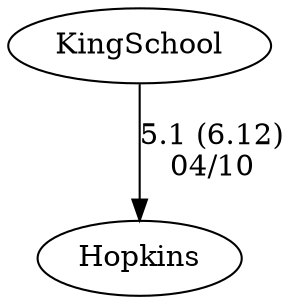 digraph boys2foursKingSchool {Hopkins [URL="boys2foursKingSchoolHopkins.html"];KingSchool [URL="boys2foursKingSchoolKingSchool.html"];KingSchool -> Hopkins[label="5.1 (6.12)
04/10", weight="95", tooltip="NEIRA Boys Fours,King School vs Hopkins			
Distance: 1250m Conditions: All races: heavy cross head wind at slack tide Comments: Great racing by all crews!
None", URL="https://www.row2k.com/results/resultspage.cfm?UID=3D50124C185A4165878004B90B4662FD&cat=1", random="random"]}